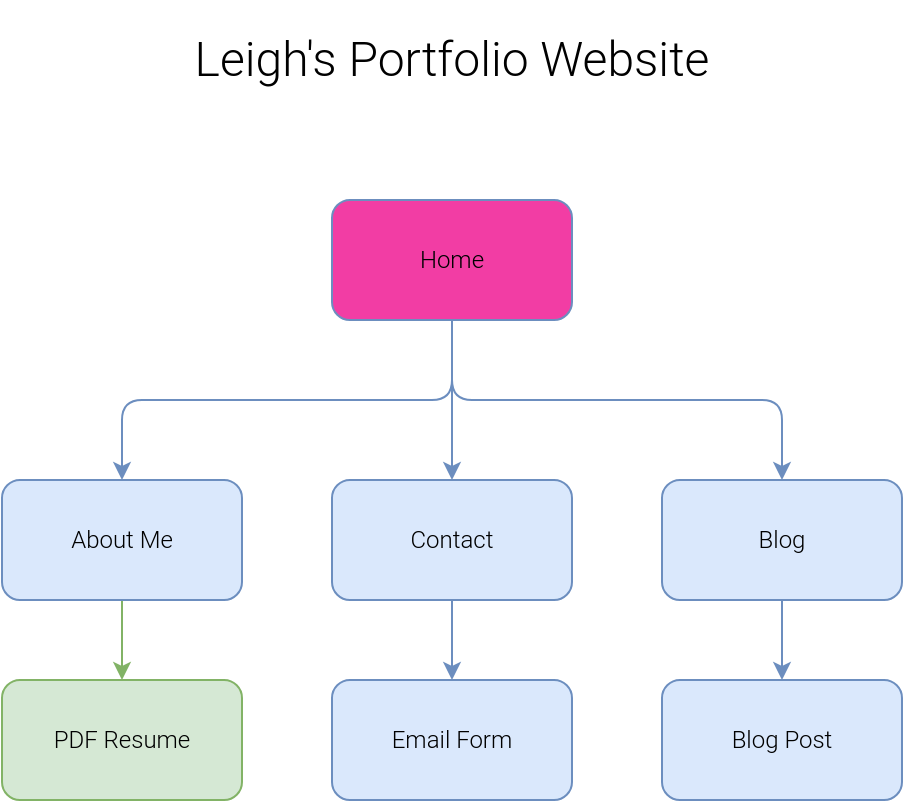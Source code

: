 <mxfile version="14.9.6" type="device"><diagram id="4_GJgHw_fhTFv9cB8BqI" name="Page-1"><mxGraphModel dx="630" dy="487" grid="1" gridSize="10" guides="1" tooltips="1" connect="1" arrows="1" fold="1" page="1" pageScale="1" pageWidth="1169" pageHeight="827" math="0" shadow="0"><root><mxCell id="0"/><mxCell id="1" parent="0"/><mxCell id="0ikeVuC2Zedm--5ZnT-g-1" value="Home" style="rounded=1;whiteSpace=wrap;html=1;strokeColor=#6c8ebf;fillColor=#F23DA4;fontFamily=Roboto Light;" parent="1" vertex="1"><mxGeometry x="525" y="230" width="120" height="60" as="geometry"/></mxCell><mxCell id="vExL4YlSIz5GDgOe13j_-4" value="" style="edgeStyle=orthogonalEdgeStyle;rounded=0;orthogonalLoop=1;jettySize=auto;html=1;fillColor=#d5e8d4;strokeColor=#82b366;exitX=0.5;exitY=1;exitDx=0;exitDy=0;fontFamily=Roboto Light;" parent="1" target="vExL4YlSIz5GDgOe13j_-3" edge="1" source="0ikeVuC2Zedm--5ZnT-g-2"><mxGeometry relative="1" as="geometry"><mxPoint x="420" y="390" as="sourcePoint"/></mxGeometry></mxCell><mxCell id="0ikeVuC2Zedm--5ZnT-g-2" value="About Me" style="rounded=1;whiteSpace=wrap;html=1;fillColor=#dae8fc;strokeColor=#6c8ebf;fontFamily=Roboto Light;" parent="1" vertex="1"><mxGeometry x="360" y="370" width="120" height="60" as="geometry"/></mxCell><mxCell id="0ikeVuC2Zedm--5ZnT-g-3" value="" style="endArrow=classic;html=1;exitX=0.5;exitY=1;exitDx=0;exitDy=0;entryX=0.5;entryY=0;entryDx=0;entryDy=0;fillColor=#dae8fc;strokeColor=#6c8ebf;fontFamily=Roboto Light;" parent="1" source="0ikeVuC2Zedm--5ZnT-g-1" target="0ikeVuC2Zedm--5ZnT-g-2" edge="1"><mxGeometry width="50" height="50" relative="1" as="geometry"><mxPoint x="645" y="500" as="sourcePoint"/><mxPoint x="695" y="450" as="targetPoint"/><Array as="points"><mxPoint x="585" y="330"/><mxPoint x="420" y="330"/></Array></mxGeometry></mxCell><mxCell id="vExL4YlSIz5GDgOe13j_-2" value="" style="edgeStyle=orthogonalEdgeStyle;rounded=0;orthogonalLoop=1;jettySize=auto;html=1;fillColor=#dae8fc;strokeColor=#6c8ebf;fontFamily=Roboto Light;" parent="1" source="0ikeVuC2Zedm--5ZnT-g-5" target="vExL4YlSIz5GDgOe13j_-1" edge="1"><mxGeometry relative="1" as="geometry"/></mxCell><mxCell id="0ikeVuC2Zedm--5ZnT-g-5" value="Contact" style="rounded=1;whiteSpace=wrap;html=1;fillColor=#dae8fc;strokeColor=#6c8ebf;fontFamily=Roboto Light;" parent="1" vertex="1"><mxGeometry x="525" y="370" width="120" height="60" as="geometry"/></mxCell><mxCell id="0ikeVuC2Zedm--5ZnT-g-6" value="Blog" style="rounded=1;whiteSpace=wrap;html=1;fillColor=#dae8fc;strokeColor=#6c8ebf;fontFamily=Roboto Light;" parent="1" vertex="1"><mxGeometry x="690" y="370" width="120" height="60" as="geometry"/></mxCell><mxCell id="0ikeVuC2Zedm--5ZnT-g-8" value="" style="endArrow=classic;html=1;exitX=0.5;exitY=1;exitDx=0;exitDy=0;entryX=0.5;entryY=0;entryDx=0;entryDy=0;fillColor=#dae8fc;strokeColor=#6c8ebf;fontFamily=Roboto Light;" parent="1" source="0ikeVuC2Zedm--5ZnT-g-1" target="0ikeVuC2Zedm--5ZnT-g-5" edge="1"><mxGeometry width="50" height="50" relative="1" as="geometry"><mxPoint x="680" y="310" as="sourcePoint"/><mxPoint x="525" y="370" as="targetPoint"/><Array as="points"/></mxGeometry></mxCell><mxCell id="0ikeVuC2Zedm--5ZnT-g-9" value="" style="endArrow=classic;html=1;exitX=0.5;exitY=1;exitDx=0;exitDy=0;entryX=0.5;entryY=0;entryDx=0;entryDy=0;fillColor=#dae8fc;strokeColor=#6c8ebf;fontFamily=Roboto Light;" parent="1" source="0ikeVuC2Zedm--5ZnT-g-1" target="0ikeVuC2Zedm--5ZnT-g-6" edge="1"><mxGeometry width="50" height="50" relative="1" as="geometry"><mxPoint x="645" y="500" as="sourcePoint"/><mxPoint x="695" y="450" as="targetPoint"/><Array as="points"><mxPoint x="585" y="330"/><mxPoint x="750" y="330"/></Array></mxGeometry></mxCell><mxCell id="0ikeVuC2Zedm--5ZnT-g-12" value="Blog Post" style="rounded=1;whiteSpace=wrap;html=1;fillColor=#dae8fc;strokeColor=#6c8ebf;fontFamily=Roboto Light;" parent="1" vertex="1"><mxGeometry x="690" y="470" width="120" height="60" as="geometry"/></mxCell><mxCell id="0ikeVuC2Zedm--5ZnT-g-13" value="" style="endArrow=classic;html=1;exitX=0.5;exitY=1;exitDx=0;exitDy=0;entryX=0.5;entryY=0;entryDx=0;entryDy=0;fillColor=#dae8fc;strokeColor=#6c8ebf;fontFamily=Roboto Light;" parent="1" source="0ikeVuC2Zedm--5ZnT-g-6" target="0ikeVuC2Zedm--5ZnT-g-12" edge="1"><mxGeometry width="50" height="50" relative="1" as="geometry"><mxPoint x="645" y="500" as="sourcePoint"/><mxPoint x="695" y="450" as="targetPoint"/></mxGeometry></mxCell><mxCell id="0ikeVuC2Zedm--5ZnT-g-17" value="Leigh's Portfolio Website" style="text;html=1;align=center;verticalAlign=middle;whiteSpace=wrap;rounded=0;fontSize=24;fontFamily=Roboto Light;" parent="1" vertex="1"><mxGeometry x="425" y="130" width="320" height="60" as="geometry"/></mxCell><mxCell id="vExL4YlSIz5GDgOe13j_-1" value="Email Form" style="rounded=1;whiteSpace=wrap;html=1;fillColor=#dae8fc;strokeColor=#6c8ebf;fontFamily=Roboto Light;" parent="1" vertex="1"><mxGeometry x="525" y="470" width="120" height="60" as="geometry"/></mxCell><mxCell id="vExL4YlSIz5GDgOe13j_-3" value="PDF Resume" style="rounded=1;whiteSpace=wrap;html=1;fillColor=#d5e8d4;strokeColor=#82b366;fontFamily=Roboto Light;" parent="1" vertex="1"><mxGeometry x="360" y="470" width="120" height="60" as="geometry"/></mxCell></root></mxGraphModel></diagram></mxfile>